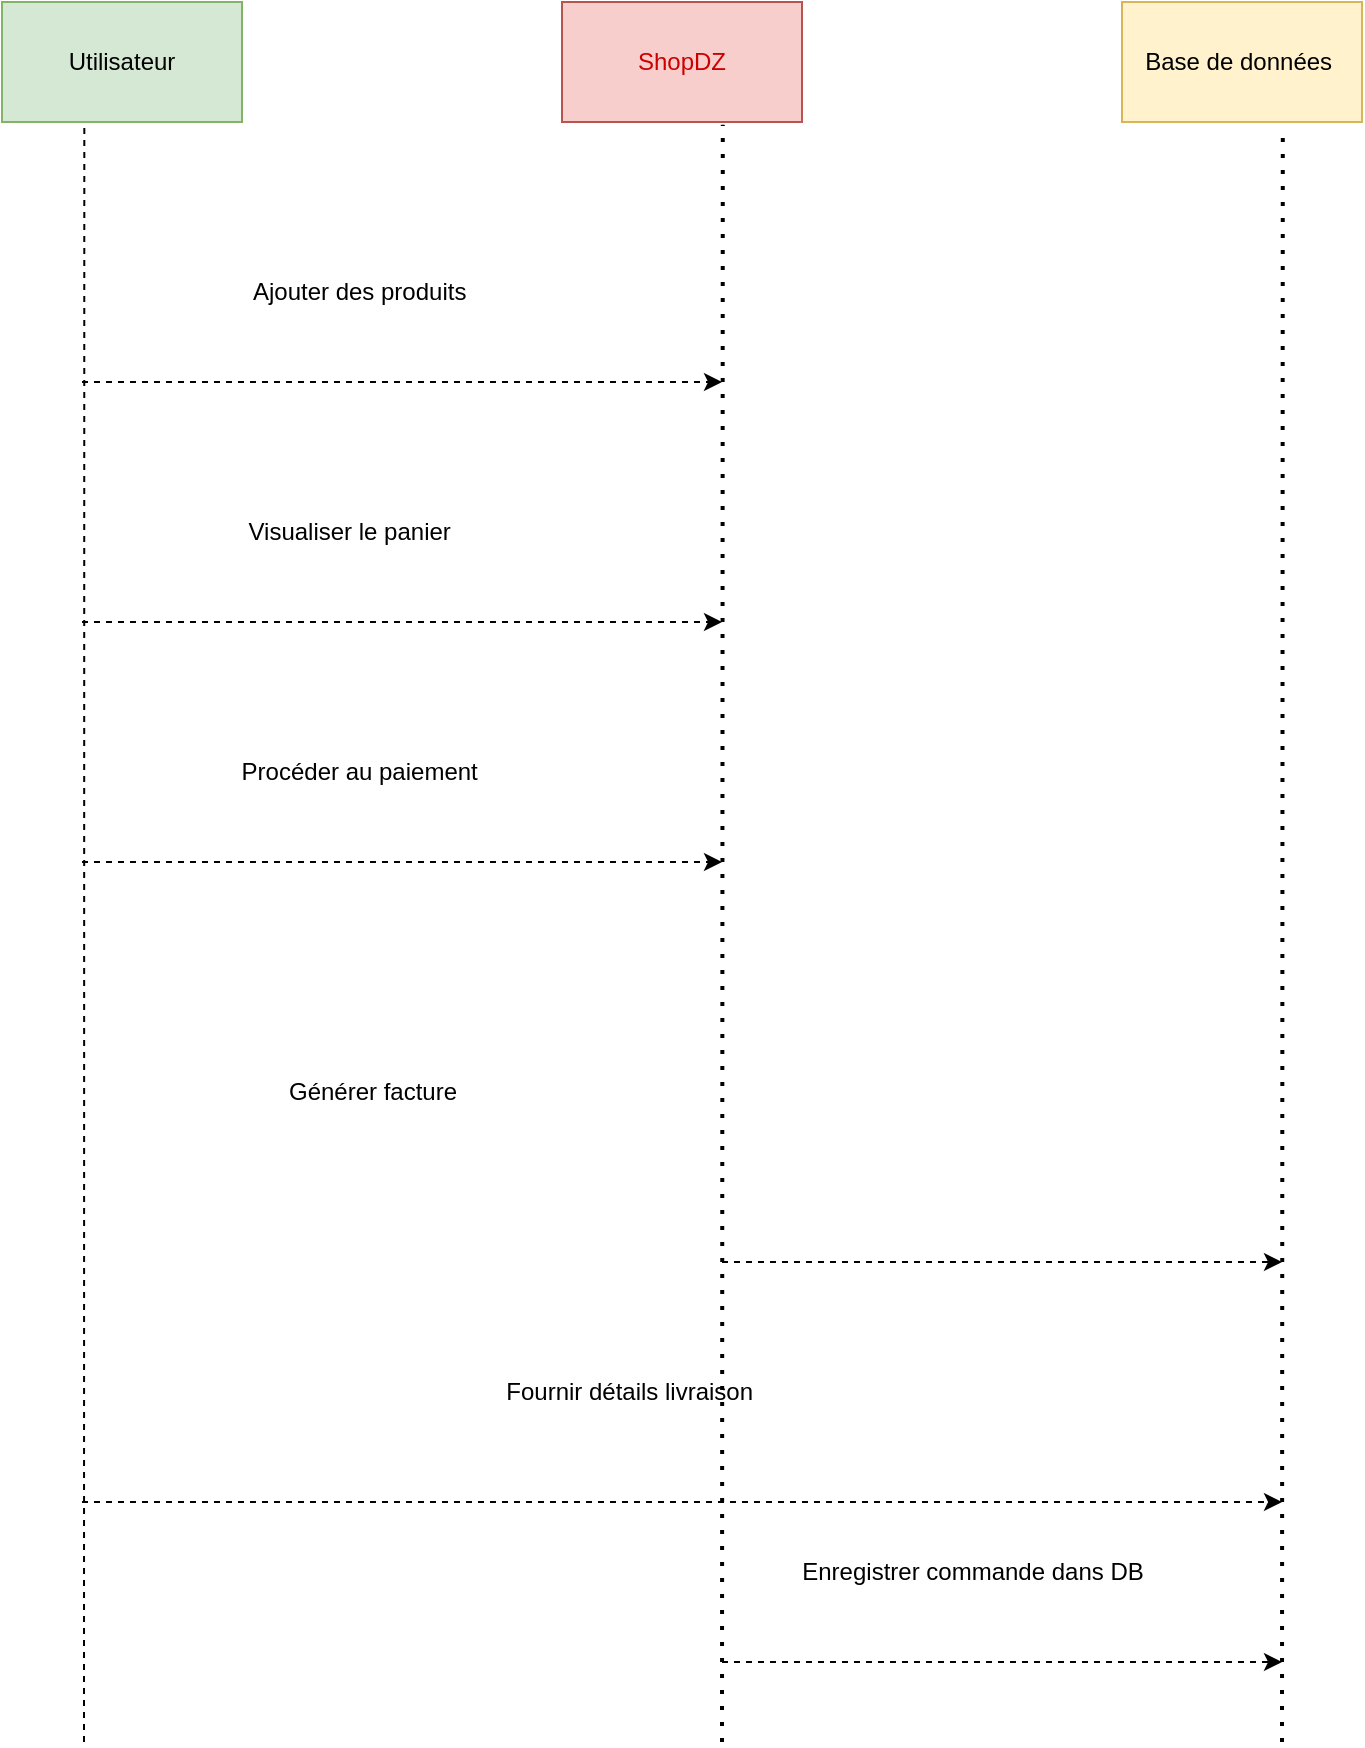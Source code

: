 <mxfile version="22.1.5" type="github">
  <diagram name="Page-1" id="tJtO_J2vnwF6_QbkQ5H2">
    <mxGraphModel dx="1750" dy="942" grid="1" gridSize="10" guides="1" tooltips="1" connect="1" arrows="1" fold="1" page="1" pageScale="1" pageWidth="827" pageHeight="1169" math="0" shadow="0">
      <root>
        <mxCell id="0" />
        <mxCell id="1" parent="0" />
        <mxCell id="bdLZBGERWXrkXyyFfgBW-9" value="&lt;font style=&quot;vertical-align: inherit;&quot;&gt;&lt;font style=&quot;vertical-align: inherit;&quot;&gt;Utilisateur&lt;/font&gt;&lt;/font&gt;" style="rounded=0;whiteSpace=wrap;html=1;fillColor=#d5e8d4;strokeColor=#82b366;" vertex="1" parent="1">
          <mxGeometry x="40" y="50" width="120" height="60" as="geometry" />
        </mxCell>
        <mxCell id="bdLZBGERWXrkXyyFfgBW-10" value="&lt;font style=&quot;vertical-align: inherit;&quot;&gt;&lt;font style=&quot;vertical-align: inherit;&quot;&gt;Base de données&amp;nbsp;&lt;/font&gt;&lt;/font&gt;" style="rounded=0;whiteSpace=wrap;html=1;fillColor=#fff2cc;strokeColor=#d6b656;" vertex="1" parent="1">
          <mxGeometry x="600" y="50" width="120" height="60" as="geometry" />
        </mxCell>
        <mxCell id="bdLZBGERWXrkXyyFfgBW-11" value="&lt;font style=&quot;vertical-align: inherit;&quot;&gt;&lt;font color=&quot;#cc0000&quot; style=&quot;vertical-align: inherit;&quot;&gt;ShopDZ&lt;/font&gt;&lt;/font&gt;" style="rounded=0;whiteSpace=wrap;html=1;fillColor=#f8cecc;strokeColor=#b85450;" vertex="1" parent="1">
          <mxGeometry x="320" y="50" width="120" height="60" as="geometry" />
        </mxCell>
        <mxCell id="bdLZBGERWXrkXyyFfgBW-14" value="" style="endArrow=none;dashed=1;html=1;rounded=0;entryX=0.343;entryY=1.01;entryDx=0;entryDy=0;entryPerimeter=0;" edge="1" parent="1" target="bdLZBGERWXrkXyyFfgBW-9">
          <mxGeometry width="50" height="50" relative="1" as="geometry">
            <mxPoint x="81" y="920" as="sourcePoint" />
            <mxPoint x="470" y="290" as="targetPoint" />
          </mxGeometry>
        </mxCell>
        <mxCell id="bdLZBGERWXrkXyyFfgBW-15" value="" style="endArrow=none;dashed=1;html=1;dashPattern=1 3;strokeWidth=2;rounded=0;entryX=0.67;entryY=1.023;entryDx=0;entryDy=0;entryPerimeter=0;" edge="1" parent="1" target="bdLZBGERWXrkXyyFfgBW-11">
          <mxGeometry width="50" height="50" relative="1" as="geometry">
            <mxPoint x="400" y="920" as="sourcePoint" />
            <mxPoint x="390" y="110" as="targetPoint" />
          </mxGeometry>
        </mxCell>
        <mxCell id="bdLZBGERWXrkXyyFfgBW-19" value="" style="endArrow=classic;html=1;rounded=0;dashed=1;" edge="1" parent="1">
          <mxGeometry width="50" height="50" relative="1" as="geometry">
            <mxPoint x="80" y="240" as="sourcePoint" />
            <mxPoint x="400" y="240" as="targetPoint" />
          </mxGeometry>
        </mxCell>
        <mxCell id="bdLZBGERWXrkXyyFfgBW-20" value="" style="endArrow=classic;html=1;rounded=0;dashed=1;" edge="1" parent="1">
          <mxGeometry width="50" height="50" relative="1" as="geometry">
            <mxPoint x="80" y="360" as="sourcePoint" />
            <mxPoint x="400" y="360" as="targetPoint" />
          </mxGeometry>
        </mxCell>
        <mxCell id="bdLZBGERWXrkXyyFfgBW-21" value="" style="endArrow=classic;html=1;rounded=0;dashed=1;" edge="1" parent="1">
          <mxGeometry width="50" height="50" relative="1" as="geometry">
            <mxPoint x="80" y="480" as="sourcePoint" />
            <mxPoint x="400" y="480" as="targetPoint" />
          </mxGeometry>
        </mxCell>
        <mxCell id="bdLZBGERWXrkXyyFfgBW-22" value="&lt;font style=&quot;vertical-align: inherit;&quot;&gt;&lt;font style=&quot;vertical-align: inherit;&quot;&gt;Ajouter des produits&amp;nbsp;&lt;/font&gt;&lt;/font&gt;" style="text;html=1;align=center;verticalAlign=middle;resizable=0;points=[];autosize=1;strokeColor=none;fillColor=none;" vertex="1" parent="1">
          <mxGeometry x="155" y="180" width="130" height="30" as="geometry" />
        </mxCell>
        <mxCell id="bdLZBGERWXrkXyyFfgBW-23" value="&lt;font style=&quot;vertical-align: inherit;&quot;&gt;&lt;font style=&quot;vertical-align: inherit;&quot;&gt;Visualiser le panier&amp;nbsp;&lt;/font&gt;&lt;/font&gt;" style="text;html=1;align=center;verticalAlign=middle;resizable=0;points=[];autosize=1;strokeColor=none;fillColor=none;" vertex="1" parent="1">
          <mxGeometry x="150" y="300" width="130" height="30" as="geometry" />
        </mxCell>
        <mxCell id="bdLZBGERWXrkXyyFfgBW-24" value="&lt;font style=&quot;vertical-align: inherit;&quot;&gt;&lt;font style=&quot;vertical-align: inherit;&quot;&gt;Procéder au paiement&amp;nbsp;&lt;/font&gt;&lt;/font&gt;" style="text;html=1;align=center;verticalAlign=middle;resizable=0;points=[];autosize=1;strokeColor=none;fillColor=none;" vertex="1" parent="1">
          <mxGeometry x="150" y="420" width="140" height="30" as="geometry" />
        </mxCell>
        <mxCell id="bdLZBGERWXrkXyyFfgBW-25" value="" style="endArrow=none;dashed=1;html=1;dashPattern=1 3;strokeWidth=2;rounded=0;entryX=0.67;entryY=1.063;entryDx=0;entryDy=0;entryPerimeter=0;" edge="1" parent="1" target="bdLZBGERWXrkXyyFfgBW-10">
          <mxGeometry width="50" height="50" relative="1" as="geometry">
            <mxPoint x="680" y="920" as="sourcePoint" />
            <mxPoint x="670" y="110" as="targetPoint" />
          </mxGeometry>
        </mxCell>
        <mxCell id="bdLZBGERWXrkXyyFfgBW-26" value="" style="endArrow=classic;html=1;rounded=0;dashed=1;" edge="1" parent="1">
          <mxGeometry width="50" height="50" relative="1" as="geometry">
            <mxPoint x="400" y="680" as="sourcePoint" />
            <mxPoint x="680" y="680" as="targetPoint" />
          </mxGeometry>
        </mxCell>
        <mxCell id="bdLZBGERWXrkXyyFfgBW-27" value="Générer facture" style="text;html=1;align=center;verticalAlign=middle;resizable=0;points=[];autosize=1;strokeColor=none;fillColor=none;" vertex="1" parent="1">
          <mxGeometry x="170" y="580" width="110" height="30" as="geometry" />
        </mxCell>
        <mxCell id="bdLZBGERWXrkXyyFfgBW-28" value="Fournir détails livraison&amp;nbsp;" style="text;html=1;align=center;verticalAlign=middle;resizable=0;points=[];autosize=1;strokeColor=none;fillColor=none;" vertex="1" parent="1">
          <mxGeometry x="280" y="730" width="150" height="30" as="geometry" />
        </mxCell>
        <mxCell id="bdLZBGERWXrkXyyFfgBW-29" value="" style="endArrow=classic;html=1;rounded=0;dashed=1;" edge="1" parent="1">
          <mxGeometry width="50" height="50" relative="1" as="geometry">
            <mxPoint x="80" y="800" as="sourcePoint" />
            <mxPoint x="680" y="800" as="targetPoint" />
          </mxGeometry>
        </mxCell>
        <mxCell id="bdLZBGERWXrkXyyFfgBW-30" value="" style="endArrow=classic;html=1;rounded=0;dashed=1;" edge="1" parent="1">
          <mxGeometry width="50" height="50" relative="1" as="geometry">
            <mxPoint x="400" y="880" as="sourcePoint" />
            <mxPoint x="680" y="880" as="targetPoint" />
          </mxGeometry>
        </mxCell>
        <mxCell id="bdLZBGERWXrkXyyFfgBW-31" value="Enregistrer commande dans DB" style="text;html=1;align=center;verticalAlign=middle;resizable=0;points=[];autosize=1;strokeColor=none;fillColor=none;" vertex="1" parent="1">
          <mxGeometry x="430" y="820" width="190" height="30" as="geometry" />
        </mxCell>
      </root>
    </mxGraphModel>
  </diagram>
</mxfile>

